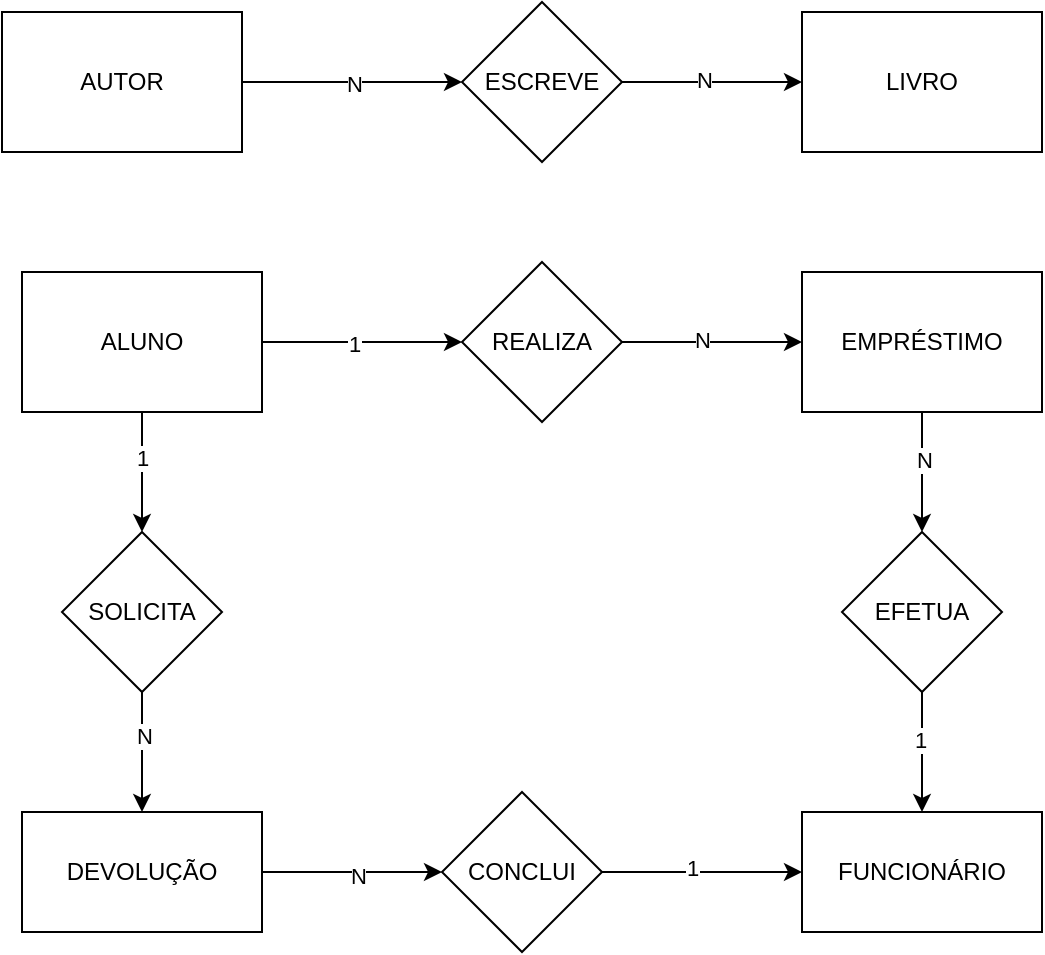 <mxfile version="23.1.1" type="device">
  <diagram id="R2lEEEUBdFMjLlhIrx00" name="Page-1">
    <mxGraphModel dx="664" dy="743" grid="1" gridSize="10" guides="1" tooltips="1" connect="1" arrows="1" fold="1" page="1" pageScale="1" pageWidth="850" pageHeight="1100" math="0" shadow="0" extFonts="Permanent Marker^https://fonts.googleapis.com/css?family=Permanent+Marker">
      <root>
        <mxCell id="0" />
        <mxCell id="1" parent="0" />
        <mxCell id="RGItTTr4jdZo3-wVmrJl-1" value="AUTOR" style="rounded=0;whiteSpace=wrap;html=1;" vertex="1" parent="1">
          <mxGeometry x="20" y="80" width="120" height="70" as="geometry" />
        </mxCell>
        <mxCell id="RGItTTr4jdZo3-wVmrJl-2" value="LIVRO" style="rounded=0;whiteSpace=wrap;html=1;" vertex="1" parent="1">
          <mxGeometry x="420" y="80" width="120" height="70" as="geometry" />
        </mxCell>
        <mxCell id="RGItTTr4jdZo3-wVmrJl-18" style="edgeStyle=orthogonalEdgeStyle;rounded=0;orthogonalLoop=1;jettySize=auto;html=1;exitX=1;exitY=0.5;exitDx=0;exitDy=0;entryX=0;entryY=0.5;entryDx=0;entryDy=0;" edge="1" parent="1" source="RGItTTr4jdZo3-wVmrJl-3" target="RGItTTr4jdZo3-wVmrJl-8">
          <mxGeometry relative="1" as="geometry" />
        </mxCell>
        <mxCell id="RGItTTr4jdZo3-wVmrJl-29" value="1" style="edgeLabel;html=1;align=center;verticalAlign=middle;resizable=0;points=[];" vertex="1" connectable="0" parent="RGItTTr4jdZo3-wVmrJl-18">
          <mxGeometry x="-0.08" y="-1" relative="1" as="geometry">
            <mxPoint as="offset" />
          </mxGeometry>
        </mxCell>
        <mxCell id="RGItTTr4jdZo3-wVmrJl-20" style="edgeStyle=orthogonalEdgeStyle;rounded=0;orthogonalLoop=1;jettySize=auto;html=1;exitX=0.5;exitY=1;exitDx=0;exitDy=0;entryX=0.5;entryY=0;entryDx=0;entryDy=0;" edge="1" parent="1" source="RGItTTr4jdZo3-wVmrJl-3" target="RGItTTr4jdZo3-wVmrJl-19">
          <mxGeometry relative="1" as="geometry">
            <mxPoint x="90" y="340" as="targetPoint" />
          </mxGeometry>
        </mxCell>
        <mxCell id="RGItTTr4jdZo3-wVmrJl-30" value="1" style="edgeLabel;html=1;align=center;verticalAlign=middle;resizable=0;points=[];" vertex="1" connectable="0" parent="RGItTTr4jdZo3-wVmrJl-20">
          <mxGeometry x="-0.233" relative="1" as="geometry">
            <mxPoint as="offset" />
          </mxGeometry>
        </mxCell>
        <mxCell id="RGItTTr4jdZo3-wVmrJl-3" value="ALUNO" style="rounded=0;whiteSpace=wrap;html=1;" vertex="1" parent="1">
          <mxGeometry x="30" y="210" width="120" height="70" as="geometry" />
        </mxCell>
        <mxCell id="RGItTTr4jdZo3-wVmrJl-16" style="edgeStyle=orthogonalEdgeStyle;rounded=0;orthogonalLoop=1;jettySize=auto;html=1;exitX=0.5;exitY=1;exitDx=0;exitDy=0;entryX=0.5;entryY=0;entryDx=0;entryDy=0;" edge="1" parent="1" source="RGItTTr4jdZo3-wVmrJl-4" target="RGItTTr4jdZo3-wVmrJl-9">
          <mxGeometry relative="1" as="geometry" />
        </mxCell>
        <mxCell id="RGItTTr4jdZo3-wVmrJl-35" value="N" style="edgeLabel;html=1;align=center;verticalAlign=middle;resizable=0;points=[];" vertex="1" connectable="0" parent="RGItTTr4jdZo3-wVmrJl-16">
          <mxGeometry x="-0.2" y="1" relative="1" as="geometry">
            <mxPoint as="offset" />
          </mxGeometry>
        </mxCell>
        <mxCell id="RGItTTr4jdZo3-wVmrJl-4" value="EMPRÉSTIMO" style="rounded=0;whiteSpace=wrap;html=1;" vertex="1" parent="1">
          <mxGeometry x="420" y="210" width="120" height="70" as="geometry" />
        </mxCell>
        <mxCell id="RGItTTr4jdZo3-wVmrJl-24" style="edgeStyle=orthogonalEdgeStyle;rounded=0;orthogonalLoop=1;jettySize=auto;html=1;exitX=1;exitY=0.5;exitDx=0;exitDy=0;entryX=0;entryY=0.5;entryDx=0;entryDy=0;" edge="1" parent="1" source="RGItTTr4jdZo3-wVmrJl-5" target="RGItTTr4jdZo3-wVmrJl-23">
          <mxGeometry relative="1" as="geometry">
            <mxPoint x="230" y="510" as="targetPoint" />
          </mxGeometry>
        </mxCell>
        <mxCell id="RGItTTr4jdZo3-wVmrJl-32" value="N" style="edgeLabel;html=1;align=center;verticalAlign=middle;resizable=0;points=[];" vertex="1" connectable="0" parent="RGItTTr4jdZo3-wVmrJl-24">
          <mxGeometry x="0.067" y="-2" relative="1" as="geometry">
            <mxPoint as="offset" />
          </mxGeometry>
        </mxCell>
        <mxCell id="RGItTTr4jdZo3-wVmrJl-5" value="DEVOLUÇÃO" style="rounded=0;whiteSpace=wrap;html=1;" vertex="1" parent="1">
          <mxGeometry x="30" y="480" width="120" height="60" as="geometry" />
        </mxCell>
        <mxCell id="RGItTTr4jdZo3-wVmrJl-6" value="FUNCIONÁRIO" style="rounded=0;whiteSpace=wrap;html=1;" vertex="1" parent="1">
          <mxGeometry x="420" y="480" width="120" height="60" as="geometry" />
        </mxCell>
        <mxCell id="RGItTTr4jdZo3-wVmrJl-13" style="edgeStyle=orthogonalEdgeStyle;rounded=0;orthogonalLoop=1;jettySize=auto;html=1;exitX=1;exitY=0.5;exitDx=0;exitDy=0;entryX=0;entryY=0.5;entryDx=0;entryDy=0;" edge="1" parent="1" source="RGItTTr4jdZo3-wVmrJl-7" target="RGItTTr4jdZo3-wVmrJl-2">
          <mxGeometry relative="1" as="geometry" />
        </mxCell>
        <mxCell id="RGItTTr4jdZo3-wVmrJl-27" value="N" style="edgeLabel;html=1;align=center;verticalAlign=middle;resizable=0;points=[];" vertex="1" connectable="0" parent="RGItTTr4jdZo3-wVmrJl-13">
          <mxGeometry x="-0.089" y="1" relative="1" as="geometry">
            <mxPoint as="offset" />
          </mxGeometry>
        </mxCell>
        <mxCell id="RGItTTr4jdZo3-wVmrJl-7" value="ESCREVE" style="rhombus;whiteSpace=wrap;html=1;" vertex="1" parent="1">
          <mxGeometry x="250" y="75" width="80" height="80" as="geometry" />
        </mxCell>
        <mxCell id="RGItTTr4jdZo3-wVmrJl-15" style="edgeStyle=orthogonalEdgeStyle;rounded=0;orthogonalLoop=1;jettySize=auto;html=1;exitX=1;exitY=0.5;exitDx=0;exitDy=0;entryX=0;entryY=0.5;entryDx=0;entryDy=0;" edge="1" parent="1" source="RGItTTr4jdZo3-wVmrJl-8" target="RGItTTr4jdZo3-wVmrJl-4">
          <mxGeometry relative="1" as="geometry" />
        </mxCell>
        <mxCell id="RGItTTr4jdZo3-wVmrJl-28" value="N" style="edgeLabel;html=1;align=center;verticalAlign=middle;resizable=0;points=[];" vertex="1" connectable="0" parent="RGItTTr4jdZo3-wVmrJl-15">
          <mxGeometry x="-0.111" y="1" relative="1" as="geometry">
            <mxPoint as="offset" />
          </mxGeometry>
        </mxCell>
        <mxCell id="RGItTTr4jdZo3-wVmrJl-8" value="REALIZA" style="rhombus;whiteSpace=wrap;html=1;" vertex="1" parent="1">
          <mxGeometry x="250" y="205" width="80" height="80" as="geometry" />
        </mxCell>
        <mxCell id="RGItTTr4jdZo3-wVmrJl-22" style="edgeStyle=orthogonalEdgeStyle;rounded=0;orthogonalLoop=1;jettySize=auto;html=1;exitX=0.5;exitY=1;exitDx=0;exitDy=0;entryX=0.5;entryY=0;entryDx=0;entryDy=0;" edge="1" parent="1" source="RGItTTr4jdZo3-wVmrJl-9" target="RGItTTr4jdZo3-wVmrJl-6">
          <mxGeometry relative="1" as="geometry" />
        </mxCell>
        <mxCell id="RGItTTr4jdZo3-wVmrJl-34" value="1" style="edgeLabel;html=1;align=center;verticalAlign=middle;resizable=0;points=[];" vertex="1" connectable="0" parent="RGItTTr4jdZo3-wVmrJl-22">
          <mxGeometry x="-0.2" y="-1" relative="1" as="geometry">
            <mxPoint as="offset" />
          </mxGeometry>
        </mxCell>
        <mxCell id="RGItTTr4jdZo3-wVmrJl-9" value="EFETUA" style="rhombus;whiteSpace=wrap;html=1;" vertex="1" parent="1">
          <mxGeometry x="440" y="340" width="80" height="80" as="geometry" />
        </mxCell>
        <mxCell id="RGItTTr4jdZo3-wVmrJl-12" style="edgeStyle=orthogonalEdgeStyle;rounded=0;orthogonalLoop=1;jettySize=auto;html=1;exitX=1;exitY=0.5;exitDx=0;exitDy=0;" edge="1" parent="1" source="RGItTTr4jdZo3-wVmrJl-1">
          <mxGeometry relative="1" as="geometry">
            <mxPoint x="250" y="115" as="targetPoint" />
          </mxGeometry>
        </mxCell>
        <mxCell id="RGItTTr4jdZo3-wVmrJl-26" value="N" style="edgeLabel;html=1;align=center;verticalAlign=middle;resizable=0;points=[];" vertex="1" connectable="0" parent="RGItTTr4jdZo3-wVmrJl-12">
          <mxGeometry x="0.023" relative="1" as="geometry">
            <mxPoint as="offset" />
          </mxGeometry>
        </mxCell>
        <mxCell id="RGItTTr4jdZo3-wVmrJl-21" style="edgeStyle=orthogonalEdgeStyle;rounded=0;orthogonalLoop=1;jettySize=auto;html=1;exitX=0.5;exitY=1;exitDx=0;exitDy=0;entryX=0.5;entryY=0;entryDx=0;entryDy=0;" edge="1" parent="1" source="RGItTTr4jdZo3-wVmrJl-19" target="RGItTTr4jdZo3-wVmrJl-5">
          <mxGeometry relative="1" as="geometry" />
        </mxCell>
        <mxCell id="RGItTTr4jdZo3-wVmrJl-31" value="N" style="edgeLabel;html=1;align=center;verticalAlign=middle;resizable=0;points=[];" vertex="1" connectable="0" parent="RGItTTr4jdZo3-wVmrJl-21">
          <mxGeometry x="-0.267" y="1" relative="1" as="geometry">
            <mxPoint as="offset" />
          </mxGeometry>
        </mxCell>
        <mxCell id="RGItTTr4jdZo3-wVmrJl-19" value="SOLICITA" style="rhombus;whiteSpace=wrap;html=1;" vertex="1" parent="1">
          <mxGeometry x="50" y="340" width="80" height="80" as="geometry" />
        </mxCell>
        <mxCell id="RGItTTr4jdZo3-wVmrJl-25" style="edgeStyle=orthogonalEdgeStyle;rounded=0;orthogonalLoop=1;jettySize=auto;html=1;exitX=1;exitY=0.5;exitDx=0;exitDy=0;entryX=0;entryY=0.5;entryDx=0;entryDy=0;" edge="1" parent="1" source="RGItTTr4jdZo3-wVmrJl-23" target="RGItTTr4jdZo3-wVmrJl-6">
          <mxGeometry relative="1" as="geometry" />
        </mxCell>
        <mxCell id="RGItTTr4jdZo3-wVmrJl-33" value="1" style="edgeLabel;html=1;align=center;verticalAlign=middle;resizable=0;points=[];" vertex="1" connectable="0" parent="RGItTTr4jdZo3-wVmrJl-25">
          <mxGeometry x="-0.1" y="2" relative="1" as="geometry">
            <mxPoint as="offset" />
          </mxGeometry>
        </mxCell>
        <mxCell id="RGItTTr4jdZo3-wVmrJl-23" value="CONCLUI" style="rhombus;whiteSpace=wrap;html=1;" vertex="1" parent="1">
          <mxGeometry x="240" y="470" width="80" height="80" as="geometry" />
        </mxCell>
      </root>
    </mxGraphModel>
  </diagram>
</mxfile>
